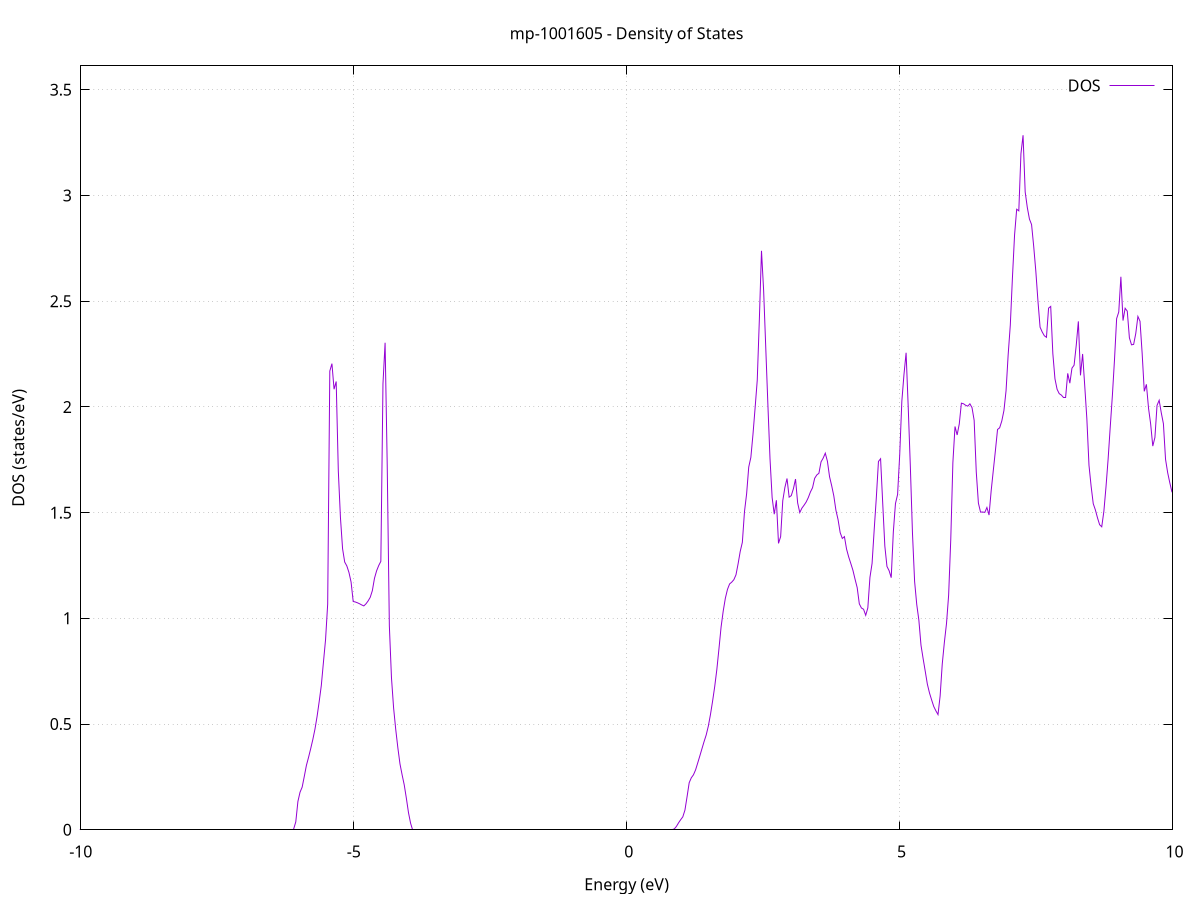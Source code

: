 set title 'mp-1001605 - Density of States'
set xlabel 'Energy (eV)'
set ylabel 'DOS (states/eV)'
set grid
set xrange [-10:10]
set yrange [0:3.613]
set xzeroaxis lt -1
set terminal png size 800,600
set output 'mp-1001605_dos_gnuplot.png'
plot '-' using 1:2 with lines title 'DOS'
-34.617800 0.000000
-34.578900 0.000000
-34.539900 0.000000
-34.500900 0.000000
-34.462000 0.000000
-34.423000 0.000000
-34.384100 0.000000
-34.345100 0.000000
-34.306100 0.000000
-34.267200 0.000000
-34.228200 0.000000
-34.189300 0.000000
-34.150300 0.000000
-34.111400 0.000000
-34.072400 0.000000
-34.033400 0.000000
-33.994500 0.000000
-33.955500 0.000000
-33.916600 0.000000
-33.877600 0.000000
-33.838600 0.000000
-33.799700 0.000000
-33.760700 0.000000
-33.721800 0.000000
-33.682800 0.000000
-33.643900 0.000000
-33.604900 0.000000
-33.565900 0.000000
-33.527000 0.000000
-33.488000 0.000000
-33.449100 0.000000
-33.410100 0.000000
-33.371100 0.000000
-33.332200 0.000000
-33.293200 0.000000
-33.254300 0.000000
-33.215300 0.000000
-33.176400 0.000000
-33.137400 0.000000
-33.098400 0.000000
-33.059500 0.000000
-33.020500 0.000000
-32.981600 0.000000
-32.942600 0.000000
-32.903600 0.000000
-32.864700 0.000000
-32.825700 0.000000
-32.786800 0.000000
-32.747800 0.000000
-32.708900 0.000000
-32.669900 0.000000
-32.630900 0.000000
-32.592000 0.000000
-32.553000 0.000000
-32.514100 0.000000
-32.475100 0.000000
-32.436100 0.000000
-32.397200 0.000000
-32.358200 0.000000
-32.319300 0.000000
-32.280300 0.000000
-32.241400 0.000000
-32.202400 0.000000
-32.163400 0.000000
-32.124500 0.000000
-32.085500 0.000000
-32.046600 0.000000
-32.007600 0.000000
-31.968600 0.000000
-31.929700 0.000000
-31.890700 0.000000
-31.851800 0.000000
-31.812800 0.000000
-31.773900 0.000000
-31.734900 0.000000
-31.695900 0.000000
-31.657000 0.000000
-31.618000 0.000000
-31.579100 0.000000
-31.540100 0.000000
-31.501100 0.000000
-31.462200 0.000000
-31.423200 0.000000
-31.384300 0.000000
-31.345300 0.000000
-31.306400 0.000000
-31.267400 0.000000
-31.228400 0.000000
-31.189500 0.000000
-31.150500 0.000000
-31.111600 0.000000
-31.072600 8.721500
-31.033600 14.923700
-30.994700 16.902500
-30.955700 0.000000
-30.916800 0.000000
-30.877800 0.000000
-30.838900 0.000000
-30.799900 0.000000
-30.760900 0.000000
-30.722000 0.000000
-30.683000 0.000000
-30.644100 0.000000
-30.605100 0.000000
-30.566100 0.000000
-30.527200 0.000000
-30.488200 0.000000
-30.449300 0.000000
-30.410300 0.000000
-30.371400 0.000000
-30.332400 0.000000
-30.293400 0.000000
-30.254500 0.000000
-30.215500 0.000000
-30.176600 0.000000
-30.137600 0.000000
-30.098600 0.000000
-30.059700 0.000000
-30.020700 0.000000
-29.981800 0.000000
-29.942800 0.000000
-29.903900 0.000000
-29.864900 0.000000
-29.825900 0.000000
-29.787000 0.000000
-29.748000 0.000000
-29.709100 0.000000
-29.670100 0.000000
-29.631200 0.000000
-29.592200 0.000000
-29.553200 0.000000
-29.514300 0.000000
-29.475300 0.000000
-29.436400 0.000000
-29.397400 0.000000
-29.358400 0.000000
-29.319500 0.000000
-29.280500 0.000000
-29.241600 0.000000
-29.202600 0.000000
-29.163700 0.000000
-29.124700 0.000000
-29.085700 0.000000
-29.046800 0.000000
-29.007800 0.000000
-28.968900 0.000000
-28.929900 0.000000
-28.890900 0.000000
-28.852000 0.000000
-28.813000 0.000000
-28.774100 0.000000
-28.735100 0.000000
-28.696200 0.000000
-28.657200 0.000000
-28.618200 0.000000
-28.579300 0.000000
-28.540300 0.000000
-28.501400 0.000000
-28.462400 0.000000
-28.423400 0.000000
-28.384500 0.000000
-28.345500 0.000000
-28.306600 0.000000
-28.267600 0.000000
-28.228700 0.000000
-28.189700 0.000000
-28.150700 0.000000
-28.111800 0.000000
-28.072800 0.000000
-28.033900 0.000000
-27.994900 0.000000
-27.955900 0.000000
-27.917000 0.000000
-27.878000 0.000000
-27.839100 0.000000
-27.800100 0.000000
-27.761200 0.000000
-27.722200 0.000000
-27.683200 0.000000
-27.644300 0.000000
-27.605300 0.000000
-27.566400 0.000000
-27.527400 0.000000
-27.488400 0.000000
-27.449500 0.000000
-27.410500 0.000000
-27.371600 0.000000
-27.332600 0.000000
-27.293700 0.000000
-27.254700 0.000000
-27.215700 0.000000
-27.176800 0.000000
-27.137800 0.000000
-27.098900 0.000000
-27.059900 0.000000
-27.020900 0.000000
-26.982000 0.000000
-26.943000 0.000000
-26.904100 0.000000
-26.865100 0.000000
-26.826200 0.000000
-26.787200 0.000000
-26.748200 0.000000
-26.709300 0.000000
-26.670300 0.000000
-26.631400 0.000000
-26.592400 0.000000
-26.553400 0.000000
-26.514500 0.000000
-26.475500 0.000000
-26.436600 0.000000
-26.397600 0.000000
-26.358700 0.000000
-26.319700 0.000000
-26.280700 0.000000
-26.241800 0.000000
-26.202800 0.000000
-26.163900 0.000000
-26.124900 0.000000
-26.085900 0.000000
-26.047000 0.000000
-26.008000 0.000000
-25.969100 0.000000
-25.930100 0.000000
-25.891200 0.000000
-25.852200 0.000000
-25.813200 0.000000
-25.774300 0.000000
-25.735300 0.000000
-25.696400 0.000000
-25.657400 0.000000
-25.618400 0.000000
-25.579500 0.000000
-25.540500 0.000000
-25.501600 0.000000
-25.462600 0.000000
-25.423700 0.000000
-25.384700 0.000000
-25.345700 0.000000
-25.306800 0.000000
-25.267800 0.000000
-25.228900 0.000000
-25.189900 0.000000
-25.150900 0.000000
-25.112000 0.000000
-25.073000 0.000000
-25.034100 0.000000
-24.995100 0.000000
-24.956200 0.000000
-24.917200 0.000000
-24.878200 0.000000
-24.839300 0.000000
-24.800300 0.000000
-24.761400 0.000000
-24.722400 0.000000
-24.683400 0.000000
-24.644500 0.000000
-24.605500 0.000000
-24.566600 0.000000
-24.527600 0.000000
-24.488700 0.000000
-24.449700 0.000000
-24.410700 0.000000
-24.371800 0.000000
-24.332800 0.000000
-24.293900 0.000000
-24.254900 0.000000
-24.216000 0.000000
-24.177000 0.000000
-24.138000 0.000000
-24.099100 0.000000
-24.060100 0.000000
-24.021200 0.000000
-23.982200 0.000000
-23.943200 0.000000
-23.904300 0.000000
-23.865300 0.000000
-23.826400 0.000000
-23.787400 0.000000
-23.748500 0.000000
-23.709500 0.000000
-23.670500 0.000000
-23.631600 0.000000
-23.592600 0.000000
-23.553700 0.000000
-23.514700 0.000000
-23.475700 0.000000
-23.436800 0.000000
-23.397800 0.000000
-23.358900 0.000000
-23.319900 0.000000
-23.281000 0.000000
-23.242000 0.000000
-23.203000 0.000000
-23.164100 0.000000
-23.125100 0.000000
-23.086200 0.000000
-23.047200 0.000000
-23.008200 0.000000
-22.969300 0.000000
-22.930300 0.000000
-22.891400 0.000000
-22.852400 0.000000
-22.813500 0.000000
-22.774500 0.000000
-22.735500 0.000000
-22.696600 0.000000
-22.657600 0.000000
-22.618700 0.000000
-22.579700 0.000000
-22.540700 0.000000
-22.501800 0.000000
-22.462800 0.000000
-22.423900 0.000000
-22.384900 0.000000
-22.346000 0.000000
-22.307000 0.000000
-22.268000 0.000000
-22.229100 0.000000
-22.190100 0.000000
-22.151200 0.000000
-22.112200 0.000000
-22.073200 0.000000
-22.034300 0.000000
-21.995300 0.000000
-21.956400 0.000000
-21.917400 0.000000
-21.878500 0.000000
-21.839500 0.000000
-21.800500 0.000000
-21.761600 0.000000
-21.722600 0.000000
-21.683700 0.000000
-21.644700 0.000000
-21.605700 0.000000
-21.566800 0.000000
-21.527800 0.000000
-21.488900 0.000000
-21.449900 0.000000
-21.411000 0.000000
-21.372000 0.000000
-21.333000 0.000000
-21.294100 0.000000
-21.255100 0.000000
-21.216200 0.000000
-21.177200 0.000000
-21.138200 0.000000
-21.099300 0.000000
-21.060300 0.000000
-21.021400 0.000000
-20.982400 0.000000
-20.943500 0.000000
-20.904500 0.000000
-20.865500 0.000000
-20.826600 0.000000
-20.787600 0.000000
-20.748700 0.000000
-20.709700 0.000000
-20.670700 0.000000
-20.631800 0.000000
-20.592800 0.000000
-20.553900 0.000000
-20.514900 0.000000
-20.476000 0.000000
-20.437000 0.000000
-20.398000 0.000000
-20.359100 0.000000
-20.320100 0.000000
-20.281200 0.000000
-20.242200 0.000000
-20.203200 0.000000
-20.164300 0.000000
-20.125300 0.000000
-20.086400 0.000000
-20.047400 0.000000
-20.008500 0.000000
-19.969500 0.000000
-19.930500 0.000000
-19.891600 0.000000
-19.852600 0.000000
-19.813700 0.000000
-19.774700 0.000000
-19.735700 0.000000
-19.696800 0.000000
-19.657800 0.000000
-19.618900 0.000000
-19.579900 0.000000
-19.541000 0.000000
-19.502000 0.000000
-19.463000 0.000000
-19.424100 0.000000
-19.385100 0.000000
-19.346200 0.000000
-19.307200 0.000000
-19.268200 0.000000
-19.229300 0.000000
-19.190300 0.000000
-19.151400 0.000000
-19.112400 0.000000
-19.073500 0.000000
-19.034500 0.000000
-18.995500 0.000000
-18.956600 0.000000
-18.917600 0.000000
-18.878700 0.000000
-18.839700 0.000000
-18.800700 0.000000
-18.761800 0.000000
-18.722800 0.000000
-18.683900 0.000000
-18.644900 0.000000
-18.606000 0.000000
-18.567000 0.000000
-18.528000 0.000000
-18.489100 0.000000
-18.450100 0.000000
-18.411200 0.000000
-18.372200 0.000000
-18.333300 0.000000
-18.294300 0.000000
-18.255300 0.000000
-18.216400 0.000000
-18.177400 0.000000
-18.138500 0.000000
-18.099500 0.000000
-18.060500 0.000000
-18.021600 0.000000
-17.982600 0.000000
-17.943700 0.000000
-17.904700 0.000000
-17.865800 0.000000
-17.826800 0.000000
-17.787800 0.000000
-17.748900 0.000000
-17.709900 0.000000
-17.671000 0.000000
-17.632000 0.000000
-17.593000 0.000000
-17.554100 0.000000
-17.515100 0.000000
-17.476200 0.000000
-17.437200 0.000000
-17.398300 0.000000
-17.359300 0.000000
-17.320300 0.000000
-17.281400 0.000000
-17.242400 0.000000
-17.203500 0.000000
-17.164500 0.000000
-17.125500 0.000000
-17.086600 0.000000
-17.047600 0.000000
-17.008700 0.000000
-16.969700 0.000000
-16.930800 0.000000
-16.891800 0.000000
-16.852800 0.000000
-16.813900 0.000000
-16.774900 0.000000
-16.736000 0.000000
-16.697000 0.000000
-16.658000 0.000000
-16.619100 0.000000
-16.580100 0.000000
-16.541200 0.000000
-16.502200 0.000000
-16.463300 0.000000
-16.424300 0.000000
-16.385300 0.000000
-16.346400 0.000000
-16.307400 0.000000
-16.268500 0.000000
-16.229500 0.000000
-16.190500 0.000000
-16.151600 0.000000
-16.112600 0.000000
-16.073700 0.000000
-16.034700 0.000000
-15.995800 0.000000
-15.956800 0.000000
-15.917800 0.000000
-15.878900 0.000000
-15.839900 0.000000
-15.801000 0.000000
-15.762000 0.000000
-15.723000 0.000000
-15.684100 0.000000
-15.645100 0.000000
-15.606200 0.000000
-15.567200 0.000000
-15.528300 0.000000
-15.489300 0.000000
-15.450300 0.000000
-15.411400 0.000000
-15.372400 0.000000
-15.333500 0.000000
-15.294500 0.000000
-15.255500 0.000000
-15.216600 0.000000
-15.177600 0.000000
-15.138700 0.000000
-15.099700 0.000000
-15.060800 0.000000
-15.021800 0.000000
-14.982800 0.000000
-14.943900 0.000000
-14.904900 0.000000
-14.866000 0.000000
-14.827000 0.000000
-14.788000 0.000000
-14.749100 0.000000
-14.710100 0.000000
-14.671200 0.000000
-14.632200 0.000000
-14.593300 0.000000
-14.554300 0.000000
-14.515300 0.000000
-14.476400 0.000000
-14.437400 0.000000
-14.398500 0.000000
-14.359500 0.000000
-14.320500 0.000000
-14.281600 0.000000
-14.242600 0.000000
-14.203700 0.000000
-14.164700 0.000000
-14.125800 0.000000
-14.086800 0.000000
-14.047800 0.000000
-14.008900 0.000000
-13.969900 0.000000
-13.931000 0.000000
-13.892000 0.000000
-13.853000 0.000000
-13.814100 0.000000
-13.775100 0.000000
-13.736200 0.000000
-13.697200 0.000000
-13.658300 0.000000
-13.619300 0.000000
-13.580300 0.000000
-13.541400 1.307500
-13.502400 4.318300
-13.463500 3.464800
-13.424500 2.246500
-13.385500 3.896700
-13.346600 6.584700
-13.307600 10.495000
-13.268700 11.122900
-13.229700 10.663000
-13.190800 18.773700
-13.151800 22.335900
-13.112800 13.753000
-13.073900 11.969000
-13.034900 10.480600
-12.996000 1.766700
-12.957000 1.663700
-12.918100 1.373000
-12.879100 1.379800
-12.840100 1.379900
-12.801200 1.380000
-12.762200 1.380000
-12.723300 1.768100
-12.684300 1.916000
-12.645300 1.916200
-12.606400 1.916400
-12.567400 5.246300
-12.528500 3.496500
-12.489500 0.000000
-12.450600 0.000000
-12.411600 0.000000
-12.372600 0.000000
-12.333700 0.000000
-12.294700 0.000000
-12.255800 0.000000
-12.216800 0.000000
-12.177800 0.000000
-12.138900 0.000000
-12.099900 0.000000
-12.061000 0.000000
-12.022000 0.000000
-11.983100 0.000000
-11.944100 0.000000
-11.905100 0.000000
-11.866200 0.000000
-11.827200 0.000000
-11.788300 0.000000
-11.749300 0.000000
-11.710300 0.000000
-11.671400 0.000000
-11.632400 0.000000
-11.593500 0.000000
-11.554500 0.000000
-11.515600 0.000000
-11.476600 0.000000
-11.437600 0.000000
-11.398700 0.000000
-11.359700 0.000000
-11.320800 0.000000
-11.281800 0.000000
-11.242800 0.000000
-11.203900 0.000000
-11.164900 0.000000
-11.126000 0.000000
-11.087000 0.000000
-11.048100 0.000000
-11.009100 0.000000
-10.970100 0.000000
-10.931200 0.000000
-10.892200 0.000000
-10.853300 0.000000
-10.814300 0.000000
-10.775300 0.000000
-10.736400 0.000000
-10.697400 0.000000
-10.658500 0.000000
-10.619500 0.000000
-10.580600 0.000000
-10.541600 0.000000
-10.502600 0.000000
-10.463700 0.000000
-10.424700 0.000000
-10.385800 0.000000
-10.346800 0.000000
-10.307800 0.000000
-10.268900 0.000000
-10.229900 0.000000
-10.191000 0.000000
-10.152000 0.000000
-10.113100 0.000000
-10.074100 0.000000
-10.035100 0.000000
-9.996200 0.000000
-9.957200 0.000000
-9.918300 0.000000
-9.879300 0.000000
-9.840300 0.000000
-9.801400 0.000000
-9.762400 0.000000
-9.723500 0.000000
-9.684500 0.000000
-9.645600 0.000000
-9.606600 0.000000
-9.567600 0.000000
-9.528700 0.000000
-9.489700 0.000000
-9.450800 0.000000
-9.411800 0.000000
-9.372800 0.000000
-9.333900 0.000000
-9.294900 0.000000
-9.256000 0.000000
-9.217000 0.000000
-9.178100 0.000000
-9.139100 0.000000
-9.100100 0.000000
-9.061200 0.000000
-9.022200 0.000000
-8.983300 0.000000
-8.944300 0.000000
-8.905300 0.000000
-8.866400 0.000000
-8.827400 0.000000
-8.788500 0.000000
-8.749500 0.000000
-8.710600 0.000000
-8.671600 0.000000
-8.632600 0.000000
-8.593700 0.000000
-8.554700 0.000000
-8.515800 0.000000
-8.476800 0.000000
-8.437800 0.000000
-8.398900 0.000000
-8.359900 0.000000
-8.321000 0.000000
-8.282000 0.000000
-8.243100 0.000000
-8.204100 0.000000
-8.165100 0.000000
-8.126200 0.000000
-8.087200 0.000000
-8.048300 0.000000
-8.009300 0.000000
-7.970300 0.000000
-7.931400 0.000000
-7.892400 0.000000
-7.853500 0.000000
-7.814500 0.000000
-7.775600 0.000000
-7.736600 0.000000
-7.697600 0.000000
-7.658700 0.000000
-7.619700 0.000000
-7.580800 0.000000
-7.541800 0.000000
-7.502800 0.000000
-7.463900 0.000000
-7.424900 0.000000
-7.386000 0.000000
-7.347000 0.000000
-7.308100 0.000000
-7.269100 0.000000
-7.230100 0.000000
-7.191200 0.000000
-7.152200 0.000000
-7.113300 0.000000
-7.074300 0.000000
-7.035400 0.000000
-6.996400 0.000000
-6.957400 0.000000
-6.918500 0.000000
-6.879500 0.000000
-6.840600 0.000000
-6.801600 0.000000
-6.762600 0.000000
-6.723700 0.000000
-6.684700 0.000000
-6.645800 0.000000
-6.606800 0.000000
-6.567900 0.000000
-6.528900 0.000000
-6.489900 0.000000
-6.451000 0.000000
-6.412000 0.000000
-6.373100 0.000000
-6.334100 0.000000
-6.295100 0.000000
-6.256200 0.000000
-6.217200 0.000000
-6.178300 0.000000
-6.139300 0.000000
-6.100400 0.000000
-6.061400 0.037300
-6.022400 0.133900
-5.983500 0.177800
-5.944500 0.201600
-5.905600 0.252300
-5.866600 0.304700
-5.827600 0.342500
-5.788700 0.383100
-5.749700 0.426300
-5.710800 0.474900
-5.671800 0.535000
-5.632900 0.605800
-5.593900 0.682100
-5.554900 0.791800
-5.516000 0.899000
-5.477000 1.067500
-5.438100 2.169400
-5.399100 2.204700
-5.360100 2.083700
-5.321200 2.120300
-5.282200 1.697300
-5.243300 1.477200
-5.204300 1.329500
-5.165400 1.266300
-5.126400 1.248000
-5.087400 1.217200
-5.048500 1.171800
-5.009500 1.079700
-4.970600 1.077400
-4.931600 1.073600
-4.892600 1.068900
-4.853700 1.063400
-4.814700 1.058900
-4.775800 1.068500
-4.736800 1.082200
-4.697900 1.099300
-4.658900 1.130800
-4.619900 1.189100
-4.581000 1.224600
-4.542000 1.249800
-4.503100 1.269600
-4.464100 2.109300
-4.425100 2.303600
-4.386200 1.724600
-4.347200 0.964700
-4.308300 0.718500
-4.269300 0.576100
-4.230400 0.474800
-4.191400 0.387500
-4.152400 0.311300
-4.113500 0.260000
-4.074500 0.212300
-4.035600 0.149200
-3.996600 0.081000
-3.957600 0.030500
-3.918700 0.000000
-3.879700 0.000000
-3.840800 0.000000
-3.801800 0.000000
-3.762900 0.000000
-3.723900 0.000000
-3.684900 0.000000
-3.646000 0.000000
-3.607000 0.000000
-3.568100 0.000000
-3.529100 0.000000
-3.490100 0.000000
-3.451200 0.000000
-3.412200 0.000000
-3.373300 0.000000
-3.334300 0.000000
-3.295400 0.000000
-3.256400 0.000000
-3.217400 0.000000
-3.178500 0.000000
-3.139500 0.000000
-3.100600 0.000000
-3.061600 0.000000
-3.022600 0.000000
-2.983700 0.000000
-2.944700 0.000000
-2.905800 0.000000
-2.866800 0.000000
-2.827900 0.000000
-2.788900 0.000000
-2.749900 0.000000
-2.711000 0.000000
-2.672000 0.000000
-2.633100 0.000000
-2.594100 0.000000
-2.555100 0.000000
-2.516200 0.000000
-2.477200 0.000000
-2.438300 0.000000
-2.399300 0.000000
-2.360400 0.000000
-2.321400 0.000000
-2.282400 0.000000
-2.243500 0.000000
-2.204500 0.000000
-2.165600 0.000000
-2.126600 0.000000
-2.087600 0.000000
-2.048700 0.000000
-2.009700 0.000000
-1.970800 0.000000
-1.931800 0.000000
-1.892900 0.000000
-1.853900 0.000000
-1.814900 0.000000
-1.776000 0.000000
-1.737000 0.000000
-1.698100 0.000000
-1.659100 0.000000
-1.620100 0.000000
-1.581200 0.000000
-1.542200 0.000000
-1.503300 0.000000
-1.464300 0.000000
-1.425400 0.000000
-1.386400 0.000000
-1.347400 0.000000
-1.308500 0.000000
-1.269500 0.000000
-1.230600 0.000000
-1.191600 0.000000
-1.152700 0.000000
-1.113700 0.000000
-1.074700 0.000000
-1.035800 0.000000
-0.996800 0.000000
-0.957900 0.000000
-0.918900 0.000000
-0.879900 0.000000
-0.841000 0.000000
-0.802000 0.000000
-0.763100 0.000000
-0.724100 0.000000
-0.685200 0.000000
-0.646200 0.000000
-0.607200 0.000000
-0.568300 0.000000
-0.529300 0.000000
-0.490400 0.000000
-0.451400 0.000000
-0.412400 0.000000
-0.373500 0.000000
-0.334500 0.000000
-0.295600 0.000000
-0.256600 0.000000
-0.217700 0.000000
-0.178700 0.000000
-0.139700 0.000000
-0.100800 0.000000
-0.061800 0.000000
-0.022900 0.000000
0.016100 0.000000
0.055100 0.000000
0.094000 0.000000
0.133000 0.000000
0.171900 0.000000
0.210900 0.000000
0.249800 0.000000
0.288800 0.000000
0.327800 0.000000
0.366700 0.000000
0.405700 0.000000
0.444600 0.000000
0.483600 0.000000
0.522600 0.000000
0.561500 0.000000
0.600500 0.000000
0.639400 0.000000
0.678400 0.000000
0.717300 0.000000
0.756300 0.000000
0.795300 0.000000
0.834200 0.000000
0.873200 0.004000
0.912100 0.016000
0.951100 0.032900
0.990100 0.047700
1.029000 0.061100
1.068000 0.093100
1.106900 0.156400
1.145900 0.222700
1.184800 0.245900
1.223800 0.259900
1.262800 0.283200
1.301700 0.315700
1.340700 0.349100
1.379600 0.383300
1.418600 0.417100
1.457600 0.448500
1.496500 0.490300
1.535500 0.545100
1.574400 0.607900
1.613400 0.677400
1.652300 0.757900
1.691300 0.856500
1.730300 0.959200
1.769200 1.034400
1.808200 1.095000
1.847100 1.136900
1.886100 1.162700
1.925100 1.171200
1.964000 1.182800
2.003000 1.205800
2.041900 1.258100
2.080900 1.316800
2.119800 1.359500
2.158800 1.504700
2.197800 1.588800
2.236700 1.715500
2.275700 1.761400
2.314600 1.870600
2.353600 1.996000
2.392600 2.126200
2.431500 2.415100
2.470500 2.738300
2.509400 2.551700
2.548400 2.281000
2.587300 2.012200
2.626300 1.755600
2.665300 1.571300
2.704200 1.492700
2.743200 1.558600
2.782100 1.354600
2.821100 1.386500
2.860100 1.556500
2.899000 1.619000
2.938000 1.661400
2.976900 1.573200
3.015900 1.580300
3.054800 1.612700
3.093800 1.658800
3.132800 1.546000
3.171700 1.500300
3.210700 1.521200
3.249600 1.534900
3.288600 1.550000
3.327600 1.571000
3.366500 1.597500
3.405500 1.617700
3.444400 1.662300
3.483400 1.678100
3.522300 1.686200
3.561300 1.740100
3.600300 1.757800
3.639200 1.781200
3.678200 1.742800
3.717100 1.670100
3.756100 1.627400
3.795100 1.579300
3.834000 1.511100
3.873000 1.467200
3.911900 1.405500
3.950900 1.378000
3.989800 1.386600
4.028800 1.327500
4.067800 1.290500
4.106700 1.259400
4.145700 1.227100
4.184600 1.185000
4.223600 1.145200
4.262500 1.068600
4.301500 1.048900
4.340500 1.043000
4.379400 1.014400
4.418400 1.049200
4.457300 1.193800
4.496300 1.260000
4.535300 1.419800
4.574200 1.571100
4.613200 1.742100
4.652100 1.754800
4.691100 1.545600
4.730000 1.342000
4.769000 1.245400
4.808000 1.225500
4.846900 1.192300
4.885900 1.409500
4.924800 1.543000
4.963800 1.586000
5.002800 1.774800
5.041700 2.027400
5.080700 2.153500
5.119600 2.256000
5.158600 1.998200
5.197500 1.717200
5.236500 1.401300
5.275500 1.174300
5.314400 1.066000
5.353400 0.991500
5.392300 0.873200
5.431300 0.809900
5.470300 0.749900
5.509200 0.688600
5.548200 0.647100
5.587100 0.614400
5.626100 0.583200
5.665000 0.562700
5.704000 0.544800
5.743000 0.632700
5.781900 0.783900
5.820900 0.887000
5.859800 0.975400
5.898800 1.109500
5.937800 1.373200
5.976700 1.736900
6.015700 1.907400
6.054600 1.867200
6.093600 1.919400
6.132500 2.017700
6.171500 2.014900
6.210500 2.007600
6.249400 2.003600
6.288400 2.014600
6.327300 1.996600
6.366300 1.936700
6.405300 1.691700
6.444200 1.545000
6.483200 1.502500
6.522100 1.502900
6.561100 1.501100
6.600000 1.524300
6.639000 1.488500
6.678000 1.603100
6.716900 1.698800
6.755900 1.793800
6.794800 1.893200
6.833800 1.901500
6.872800 1.933400
6.911700 1.982600
6.950700 2.076500
6.989600 2.247500
7.028600 2.386800
7.067500 2.610800
7.106500 2.812500
7.145500 2.934900
7.184400 2.927300
7.223400 3.197200
7.262300 3.284900
7.301300 3.016300
7.340300 2.942900
7.379200 2.888400
7.418200 2.862600
7.457100 2.759700
7.496100 2.641900
7.535000 2.501100
7.574000 2.377100
7.613000 2.354500
7.651900 2.336700
7.690900 2.329100
7.729800 2.467300
7.768800 2.475300
7.807800 2.252200
7.846700 2.133000
7.885700 2.083500
7.924600 2.062800
7.963600 2.056000
8.002500 2.044600
8.041500 2.044400
8.080500 2.158700
8.119400 2.112200
8.158400 2.183500
8.197300 2.197300
8.236300 2.290800
8.275300 2.404600
8.314200 2.149300
8.353200 2.250300
8.392100 2.100400
8.431100 1.943400
8.470000 1.724000
8.509000 1.625100
8.548000 1.542400
8.586900 1.513100
8.625900 1.475500
8.664800 1.442900
8.703800 1.433000
8.742800 1.506400
8.781700 1.621700
8.820700 1.753700
8.859600 1.905700
8.898600 2.053500
8.937500 2.223500
8.976500 2.417600
9.015500 2.448900
9.054400 2.615500
9.093400 2.408400
9.132300 2.466600
9.171300 2.453100
9.210300 2.327000
9.249200 2.293600
9.288200 2.295700
9.327100 2.347300
9.366100 2.427900
9.405000 2.405000
9.444000 2.253800
9.483000 2.073600
9.521900 2.106800
9.560900 1.994100
9.599800 1.919400
9.638800 1.814600
9.677800 1.855400
9.716700 2.007400
9.755700 2.031400
9.794600 1.971800
9.833600 1.920500
9.872500 1.752200
9.911500 1.689100
9.950500 1.641300
9.989400 1.598600
10.028400 1.587100
10.067300 1.531800
10.106300 1.474200
10.145200 1.413200
10.184200 1.363600
10.223200 1.331900
10.262100 1.318800
10.301100 1.306000
10.340000 1.379200
10.379000 1.284100
10.418000 1.277800
10.456900 1.284300
10.495900 1.304100
10.534800 1.324900
10.573800 1.344000
10.612700 1.360000
10.651700 1.365000
10.690700 1.403400
10.729600 1.412200
10.768600 1.378300
10.807500 1.346400
10.846500 1.327100
10.885500 1.318800
10.924400 1.307600
10.963400 1.440600
11.002300 1.508500
11.041300 1.575000
11.080200 1.634000
11.119200 1.732000
11.158200 1.913500
11.197100 2.106600
11.236100 2.065100
11.275000 2.093000
11.314000 2.207900
11.353000 2.219400
11.391900 2.180600
11.430900 2.159500
11.469800 2.129100
11.508800 2.070700
11.547700 2.107900
11.586700 2.151600
11.625700 1.968600
11.664600 1.775700
11.703600 1.560700
11.742500 1.425600
11.781500 1.339200
11.820500 1.189400
11.859400 1.178100
11.898400 1.256600
11.937300 1.187800
11.976300 1.175400
12.015200 1.162800
12.054200 1.203700
12.093200 1.204200
12.132100 1.114400
12.171100 1.205700
12.210000 1.320000
12.249000 1.426700
12.288000 1.519700
12.326900 1.464700
12.365900 1.461500
12.404800 1.452000
12.443800 1.472600
12.482700 1.499900
12.521700 1.511800
12.560700 1.534900
12.599600 1.574900
12.638600 1.684200
12.677500 1.662800
12.716500 1.641500
12.755500 1.668200
12.794400 1.626000
12.833400 1.626600
12.872300 1.613400
12.911300 1.598500
12.950200 1.624200
12.989200 1.614000
13.028200 1.620000
13.067100 1.667800
13.106100 1.700800
13.145000 1.698200
13.184000 1.697000
13.223000 1.693900
13.261900 1.687500
13.300900 1.702400
13.339800 1.685700
13.378800 1.644700
13.417700 1.625400
13.456700 1.589500
13.495700 1.587600
13.534600 1.588400
13.573600 1.581300
13.612500 1.601600
13.651500 1.612600
13.690500 1.645400
13.729400 1.692700
13.768400 1.787100
13.807300 1.929200
13.846300 1.883700
13.885200 1.841500
13.924200 1.910800
13.963200 1.960500
14.002100 1.994900
14.041100 2.041200
14.080000 2.121700
14.119000 2.358500
14.158000 2.344900
14.196900 2.127000
14.235900 1.875800
14.274800 1.704600
14.313800 1.650500
14.352700 1.574900
14.391700 1.510100
14.430700 1.433300
14.469600 1.355200
14.508600 1.298200
14.547500 1.273300
14.586500 1.259400
14.625500 1.333100
14.664400 1.424300
14.703400 1.554100
14.742300 1.817100
14.781300 1.852800
14.820200 1.877300
14.859200 1.937500
14.898200 1.988800
14.937100 1.940300
14.976100 1.918800
15.015000 1.939700
15.054000 1.942300
15.093000 1.901300
15.131900 1.804300
15.170900 1.701000
15.209800 1.558700
15.248800 1.475600
15.287700 1.446500
15.326700 1.423400
15.365700 1.497800
15.404600 1.436400
15.443600 1.454200
15.482500 1.507400
15.521500 1.567300
15.560400 1.610100
15.599400 1.675400
15.638400 1.695300
15.677300 1.736300
15.716300 1.825100
15.755200 1.808500
15.794200 1.811600
15.833200 1.857400
15.872100 2.069400
15.911100 2.131800
15.950000 2.132200
15.989000 2.110900
16.027900 2.092400
16.066900 2.026300
16.105900 1.904100
16.144800 1.741600
16.183800 1.634700
16.222700 1.518400
16.261700 1.425800
16.300700 1.363700
16.339600 1.283600
16.378600 1.227900
16.417500 1.193100
16.456500 1.199100
16.495400 1.241400
16.534400 1.365900
16.573400 1.461600
16.612300 1.605400
16.651300 1.613600
16.690200 1.679600
16.729200 1.756100
16.768200 1.833100
16.807100 1.882200
16.846100 1.938700
16.885000 1.932100
16.924000 1.891700
16.962900 1.905000
17.001900 1.936500
17.040900 1.966700
17.079800 2.007400
17.118800 1.959500
17.157700 1.944400
17.196700 1.965200
17.235700 2.050900
17.274600 2.339000
17.313600 2.519700
17.352500 2.678700
17.391500 2.728500
17.430400 2.898000
17.469400 3.134900
17.508400 3.254200
17.547300 3.333000
17.586300 3.404000
17.625200 3.428500
17.664200 3.360900
17.703200 3.402000
17.742100 3.476500
17.781100 3.651800
17.820000 3.274300
17.859000 3.017600
17.897900 2.699900
17.936900 2.525800
17.975900 2.379300
18.014800 2.257300
18.053800 2.145500
18.092700 2.052600
18.131700 2.018100
18.170700 1.944600
18.209600 1.941100
18.248600 2.045400
18.287500 2.117100
18.326500 2.150200
18.365400 1.988400
18.404400 1.704400
18.443400 1.644700
18.482300 1.675500
18.521300 1.716700
18.560200 1.904400
18.599200 1.848200
18.638200 1.938800
18.677100 2.003600
18.716100 2.087500
18.755000 2.021700
18.794000 2.010200
18.832900 1.992200
18.871900 2.005900
18.910900 2.028700
18.949800 2.056500
18.988800 2.144700
19.027700 2.253900
19.066700 2.167100
19.105700 2.142800
19.144600 2.161700
19.183600 2.164500
19.222500 2.152700
19.261500 2.175000
19.300400 2.188700
19.339400 2.267600
19.378400 2.364700
19.417300 2.529100
19.456300 2.731800
19.495200 2.668400
19.534200 2.758900
19.573200 2.583700
19.612100 2.432000
19.651100 2.231300
19.690000 2.077000
19.729000 1.928600
19.767900 1.761900
19.806900 1.720500
19.845900 1.773600
19.884800 1.866500
19.923800 2.152800
19.962700 2.175800
20.001700 2.157700
20.040700 2.127800
20.079600 2.222200
20.118600 2.388400
20.157500 2.647600
20.196500 2.588400
20.235400 2.572500
20.274400 2.690500
20.313400 2.787500
20.352300 2.685100
20.391300 2.493000
20.430200 2.315300
20.469200 2.155900
20.508200 2.084400
20.547100 2.099400
20.586100 2.022200
20.625000 1.979400
20.664000 2.104800
20.702900 2.083200
20.741900 2.022000
20.780900 2.013000
20.819800 2.044200
20.858800 1.989400
20.897700 1.962400
20.936700 1.914700
20.975700 1.884100
21.014600 1.852700
21.053600 1.900600
21.092500 2.004700
21.131500 1.990600
21.170400 2.054600
21.209400 1.986600
21.248400 1.924400
21.287300 1.915700
21.326300 1.916600
21.365200 1.984200
21.404200 2.126700
21.443100 2.301900
21.482100 2.361800
21.521100 2.434200
21.560000 2.520800
21.599000 2.647900
21.637900 2.771300
21.676900 2.821300
21.715900 2.743900
21.754800 2.698300
21.793800 2.604500
21.832700 2.518100
21.871700 2.516000
21.910600 2.633000
21.949600 2.784400
21.988600 2.821200
22.027500 2.813200
22.066500 2.781200
22.105400 2.809400
22.144400 2.715800
22.183400 2.526400
22.222300 2.335100
22.261300 2.192300
22.300200 2.109600
22.339200 2.077900
22.378100 2.115700
22.417100 2.160800
22.456100 2.178100
22.495000 2.271300
22.534000 2.402600
22.572900 2.416300
22.611900 2.396500
22.650900 2.386700
22.689800 2.400300
22.728800 2.356100
22.767700 2.328000
22.806700 2.324100
22.845600 2.413100
22.884600 2.491500
22.923600 2.645300
22.962500 2.855100
23.001500 2.985300
23.040400 3.008800
23.079400 2.974700
23.118400 2.930900
23.157300 3.190200
23.196300 3.020500
23.235200 2.969000
23.274200 2.771500
23.313100 2.719100
23.352100 2.776300
23.391100 3.068900
23.430000 3.327600
23.469000 3.640900
23.507900 3.615600
23.546900 3.604500
23.585900 3.418400
23.624800 3.199700
23.663800 2.946200
23.702700 2.741700
23.741700 2.669500
23.780600 2.668600
23.819600 2.566000
23.858600 2.482200
23.897500 2.403400
23.936500 2.350200
23.975400 2.371800
24.014400 2.344900
24.053400 2.336700
24.092300 2.397700
24.131300 2.445600
24.170200 2.544400
24.209200 2.728900
24.248100 2.982100
24.287100 3.185500
24.326100 3.343700
24.365000 3.358700
24.404000 3.216000
24.442900 3.173000
24.481900 2.928300
24.520900 2.779800
24.559800 2.924700
24.598800 2.666200
24.637700 2.526300
24.676700 2.366200
24.715600 2.119500
24.754600 1.960900
24.793600 1.874000
24.832500 1.815000
24.871500 1.819100
24.910400 1.954600
24.949400 2.303600
24.988400 2.808000
25.027300 3.029500
25.066300 3.237700
25.105200 3.376000
25.144200 3.457900
25.183100 3.386300
25.222100 3.253800
25.261100 3.105100
25.300000 2.964600
25.339000 2.774700
25.377900 2.597500
25.416900 2.437900
25.455900 2.384000
25.494800 2.330200
25.533800 2.350600
25.572700 2.481700
25.611700 2.690900
25.650600 3.208000
25.689600 3.374700
25.728600 3.258900
25.767500 3.343900
25.806500 3.266300
25.845400 3.226000
25.884400 3.157600
25.923400 2.930900
25.962300 2.604600
26.001300 2.458200
26.040200 2.435800
26.079200 2.380300
26.118100 2.437700
26.157100 2.530100
26.196100 2.531300
26.235000 2.495900
26.274000 2.502900
26.312900 2.537400
26.351900 2.590600
26.390900 2.583200
26.429800 2.597600
26.468800 2.640000
26.507700 2.771100
26.546700 2.753400
26.585600 2.593000
26.624600 2.475400
26.663600 2.386900
26.702500 2.329800
26.741500 2.313900
26.780400 2.392300
26.819400 2.428900
26.858400 2.508300
26.897300 2.542700
26.936300 2.645300
26.975200 2.718400
27.014200 2.786900
27.053100 2.793900
27.092100 2.830200
27.131100 2.957900
27.170000 2.994300
27.209000 2.919100
27.247900 2.847400
27.286900 2.822100
27.325800 2.808300
27.364800 2.868200
27.403800 3.029600
27.442700 3.150800
27.481700 3.082200
27.520600 2.979100
27.559600 3.021100
27.598600 3.029900
27.637500 3.057400
27.676500 3.132600
27.715400 2.986300
27.754400 2.974400
27.793300 2.913700
27.832300 3.061900
27.871300 3.031600
27.910200 2.949600
27.949200 2.912300
27.988100 2.975900
28.027100 3.002000
28.066100 3.023700
28.105000 3.044700
28.144000 2.939000
28.182900 2.821400
28.221900 2.726400
28.260800 2.658500
28.299800 2.608400
28.338800 2.645800
28.377700 2.665400
28.416700 2.727700
28.455600 2.809700
28.494600 2.996200
28.533600 3.208900
28.572500 3.417400
28.611500 3.379300
28.650400 3.180600
28.689400 3.069000
28.728300 3.032700
28.767300 2.934300
28.806300 2.830700
28.845200 2.766000
28.884200 2.748800
28.923100 2.734400
28.962100 2.862400
29.001100 2.908800
29.040000 3.208700
29.079000 3.413000
29.117900 3.387000
29.156900 3.216400
29.195800 2.860500
29.234800 2.832700
29.273800 2.821700
29.312700 2.882900
29.351700 2.965000
29.390600 3.053600
29.429600 3.234800
29.468600 3.298600
29.507500 3.380000
29.546500 3.395200
29.585400 3.415200
29.624400 3.383300
29.663300 3.226200
29.702300 3.199400
29.741300 3.216200
29.780200 3.074700
29.819200 3.016200
29.858100 2.896900
29.897100 2.816400
29.936100 2.754200
29.975000 2.697300
30.014000 2.652100
30.052900 2.741800
30.091900 2.873900
30.130800 2.962800
30.169800 3.250700
30.208800 3.410800
30.247700 3.525700
30.286700 3.646000
30.325600 3.702800
30.364600 3.716500
30.403600 3.755200
30.442500 3.802200
30.481500 3.824200
30.520400 3.827400
30.559400 3.626400
30.598300 3.448200
30.637300 3.265400
30.676300 3.110200
30.715200 2.936900
30.754200 2.824100
30.793100 2.856300
30.832100 3.019500
30.871100 3.217800
30.910000 3.466600
30.949000 3.546500
30.987900 3.561700
31.026900 3.433000
31.065800 3.364300
31.104800 3.350100
31.143800 3.247700
31.182700 3.163800
31.221700 3.120700
31.260600 2.983400
31.299600 2.949400
31.338600 2.988300
31.377500 3.002400
31.416500 3.120800
31.455400 3.210200
31.494400 3.365600
31.533300 3.154300
31.572300 3.001500
31.611300 2.873800
31.650200 2.719700
31.689200 2.569300
31.728100 2.444300
31.767100 2.318300
31.806100 2.254800
31.845000 2.258800
31.884000 2.277700
31.922900 2.304400
31.961900 2.341300
32.000800 2.484600
32.039800 2.644100
32.078800 2.710100
32.117700 2.750300
32.156700 2.945200
32.195600 3.172900
32.234600 3.452900
32.273600 3.545700
32.312500 3.500600
32.351500 3.409900
32.390400 3.311900
32.429400 3.282000
32.468300 3.168500
32.507300 3.130400
32.546300 3.199600
32.585200 2.951400
32.624200 2.881000
32.663100 2.866400
32.702100 2.789900
32.741000 2.765400
32.780000 2.690800
32.819000 2.624200
32.857900 2.554100
32.896900 2.531200
32.935800 2.620100
32.974800 2.694200
33.013800 2.783400
33.052700 2.980100
33.091700 3.018300
33.130600 2.965000
33.169600 2.899800
33.208500 2.813700
33.247500 2.778900
33.286500 2.810400
33.325400 2.895400
33.364400 3.158000
33.403300 3.245500
33.442300 3.379700
33.481300 3.561600
33.520200 3.592400
33.559200 3.351100
33.598100 3.244000
33.637100 3.195600
33.676000 3.233300
33.715000 3.208500
33.754000 3.237000
33.792900 3.329400
33.831900 3.318700
33.870800 3.355200
33.909800 3.479700
33.948800 3.562100
33.987700 3.384500
34.026700 3.273000
34.065600 3.144600
34.104600 3.039800
34.143500 3.000300
34.182500 2.948000
34.221500 2.963300
34.260400 2.975100
34.299400 2.960100
34.338300 2.883300
34.377300 2.838800
34.416300 2.840200
34.455200 2.843900
34.494200 2.833100
34.533100 2.829400
34.572100 2.922200
34.611000 2.918100
34.650000 2.976000
34.689000 2.921800
34.727900 2.981000
34.766900 3.063900
34.805800 3.218200
34.844800 3.209100
34.883800 3.259200
34.922700 3.340200
34.961700 3.356400
35.000600 3.273800
35.039600 3.144000
35.078500 3.069500
35.117500 3.033700
35.156500 3.038900
35.195400 3.039200
35.234400 3.088600
35.273300 3.232000
35.312300 3.067700
35.351300 3.055100
35.390200 3.122500
35.429200 3.193100
35.468100 3.270900
35.507100 3.237000
35.546000 3.119600
35.585000 3.015600
35.624000 2.947100
35.662900 2.894200
35.701900 2.853900
35.740800 2.830800
35.779800 2.834100
35.818800 2.956600
35.857700 2.860300
35.896700 2.830100
35.935600 2.854400
35.974600 2.871500
36.013500 2.827200
36.052500 2.763600
36.091500 2.708400
36.130400 2.687500
36.169400 2.703800
36.208300 2.726800
36.247300 2.826400
36.286300 2.944300
36.325200 3.074200
36.364200 3.234400
36.403100 3.288000
36.442100 3.235200
36.481000 3.126000
36.520000 2.980000
36.559000 2.822100
36.597900 2.732900
36.636900 2.698300
36.675800 2.693400
36.714800 2.713200
36.753800 2.759900
36.792700 2.778800
36.831700 2.856600
36.870600 2.874300
36.909600 2.992000
36.948500 3.179200
36.987500 2.948400
37.026500 3.074200
37.065400 2.902500
37.104400 2.892800
37.143300 2.835300
37.182300 2.783400
37.221300 2.763700
37.260200 2.673800
37.299200 2.665600
37.338100 2.624100
37.377100 2.696900
37.416000 2.620300
37.455000 2.624300
37.494000 2.682700
37.532900 2.744500
37.571900 2.874500
37.610800 2.899400
37.649800 2.872700
37.688800 2.854500
37.727700 2.823500
37.766700 2.900700
37.805600 2.849800
37.844600 2.924200
37.883500 2.613200
37.922500 2.468200
37.961500 2.343100
38.000400 2.251800
38.039400 2.235600
38.078300 2.231900
38.117300 2.208900
38.156300 2.194800
38.195200 2.197800
38.234200 2.209100
38.273100 2.128200
38.312100 1.999000
38.351000 1.917000
38.390000 1.827300
38.429000 1.700000
38.467900 1.681900
38.506900 1.513100
38.545800 1.309500
38.584800 1.206700
38.623700 1.125000
38.662700 1.075000
38.701700 1.018900
38.740600 0.911700
38.779600 0.854700
38.818500 0.834400
38.857500 0.869900
38.896500 0.896300
38.935400 0.882100
38.974400 0.860100
39.013300 0.853100
39.052300 0.826400
39.091200 0.743200
39.130200 0.641700
39.169200 0.543400
39.208100 0.447700
39.247100 0.377700
39.286000 0.240700
39.325000 0.187700
39.364000 0.144700
39.402900 0.108800
39.441900 0.066200
39.480800 0.048600
39.519800 0.046000
39.558700 0.037700
39.597700 0.029900
39.636700 0.026100
39.675600 0.023800
39.714600 0.021800
39.753500 0.000800
39.792500 0.000000
39.831500 0.000000
39.870400 0.000000
39.909400 0.000000
39.948300 0.000000
39.987300 0.000000
40.026200 0.000000
40.065200 0.000000
40.104200 0.000000
40.143100 0.000000
40.182100 0.000000
40.221000 0.000000
40.260000 0.000000
40.299000 0.000000
40.337900 0.000000
40.376900 0.000000
40.415800 0.000000
40.454800 0.000000
40.493700 0.000000
40.532700 0.000000
40.571700 0.000000
40.610600 0.000000
40.649600 0.000000
40.688500 0.000000
40.727500 0.000000
40.766500 0.000000
40.805400 0.000000
40.844400 0.000000
40.883300 0.000000
40.922300 0.000000
40.961200 0.000000
41.000200 0.000000
41.039200 0.000000
41.078100 0.000000
41.117100 0.000000
41.156000 0.000000
41.195000 0.000000
41.234000 0.000000
41.272900 0.000000
41.311900 0.000000
41.350800 0.000000
41.389800 0.000000
41.428700 0.000000
41.467700 0.000000
41.506700 0.000000
41.545600 0.000000
41.584600 0.000000
41.623500 0.000000
41.662500 0.000000
41.701500 0.000000
41.740400 0.000000
41.779400 0.000000
41.818300 0.000000
41.857300 0.000000
41.896200 0.000000
41.935200 0.000000
41.974200 0.000000
42.013100 0.000000
42.052100 0.000000
42.091000 0.000000
42.130000 0.000000
42.169000 0.000000
42.207900 0.000000
42.246900 0.000000
42.285800 0.000000
42.324800 0.000000
42.363700 0.000000
42.402700 0.000000
42.441700 0.000000
42.480600 0.000000
42.519600 0.000000
42.558500 0.000000
42.597500 0.000000
42.636500 0.000000
42.675400 0.000000
42.714400 0.000000
42.753300 0.000000
42.792300 0.000000
42.831200 0.000000
42.870200 0.000000
42.909200 0.000000
42.948100 0.000000
42.987100 0.000000
43.026000 0.000000
43.065000 0.000000
43.104000 0.000000
43.142900 0.000000
43.181900 0.000000
43.220800 0.000000
43.259800 0.000000
43.298700 0.000000
e

